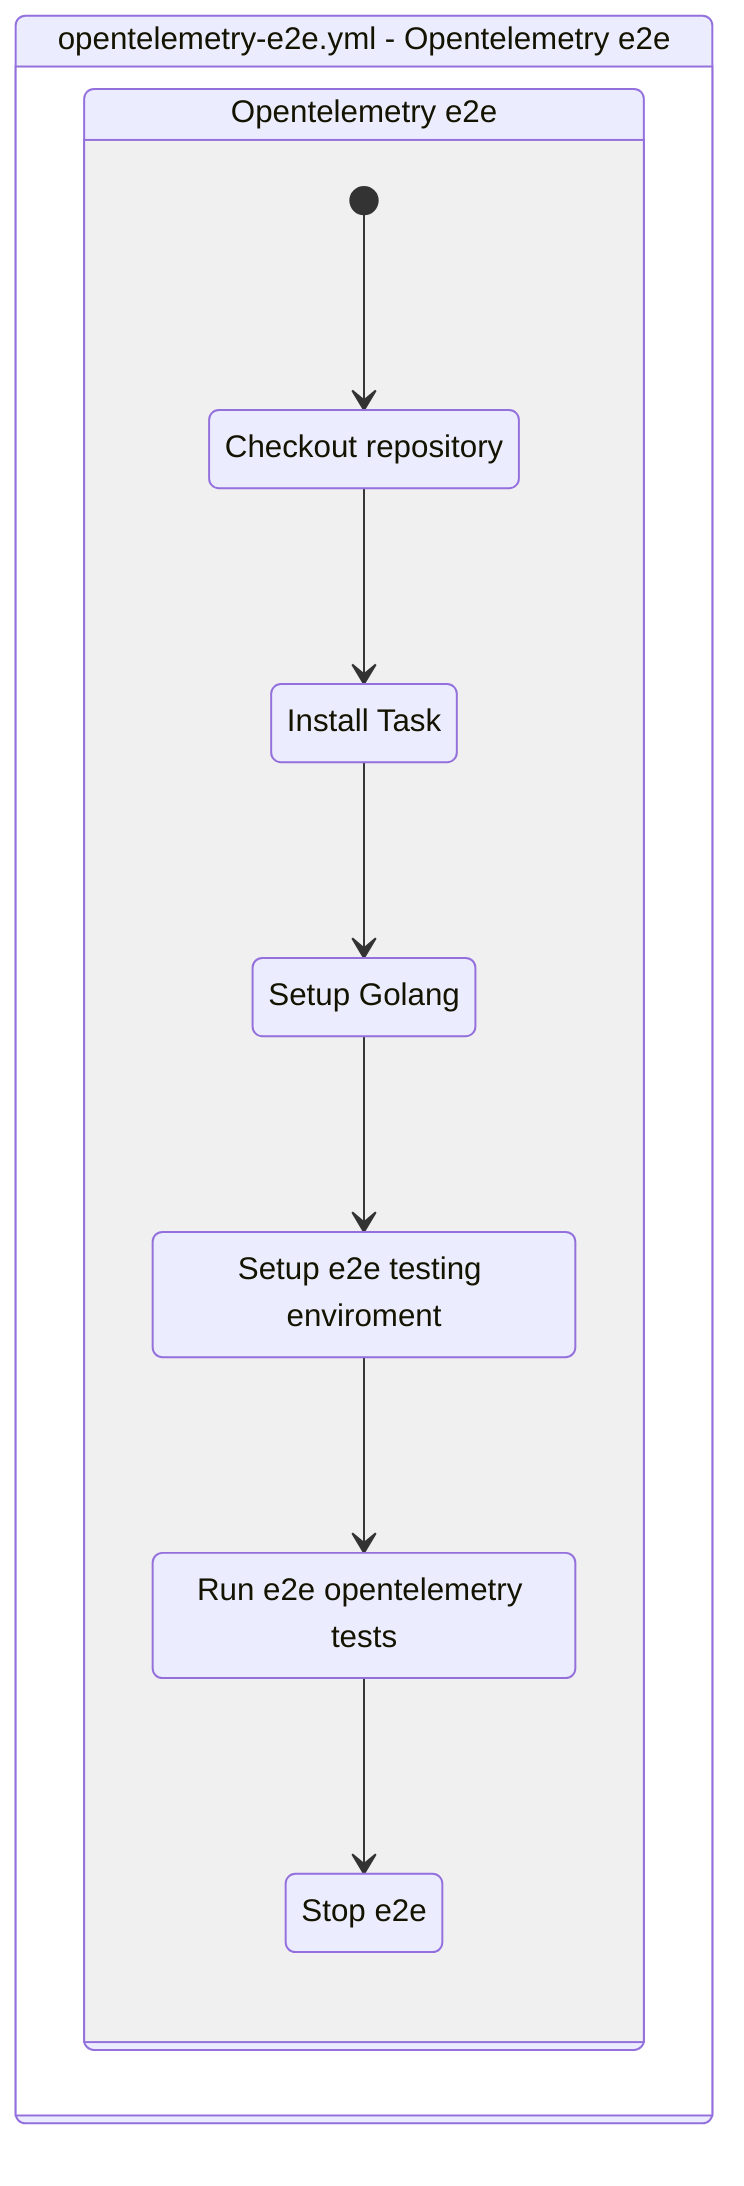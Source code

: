 stateDiagram-v2
    workflow : opentelemetry-e2e.yml - Opentelemetry e2e
    state workflow {
        e2e: Opentelemetry e2e
        state e2e {
            [*] --> step0e2e
            step0e2e : Checkout repository
            step0e2e --> step1e2e
            step1e2e : Install Task
            step1e2e --> step2e2e
            step2e2e : Setup Golang
            step2e2e --> step3e2e
            step3e2e : Setup e2e testing enviroment
            step3e2e --> step4e2e
            step4e2e : Run e2e opentelemetry tests
            step4e2e --> step5e2e
            step5e2e : Stop e2e
        }
    }